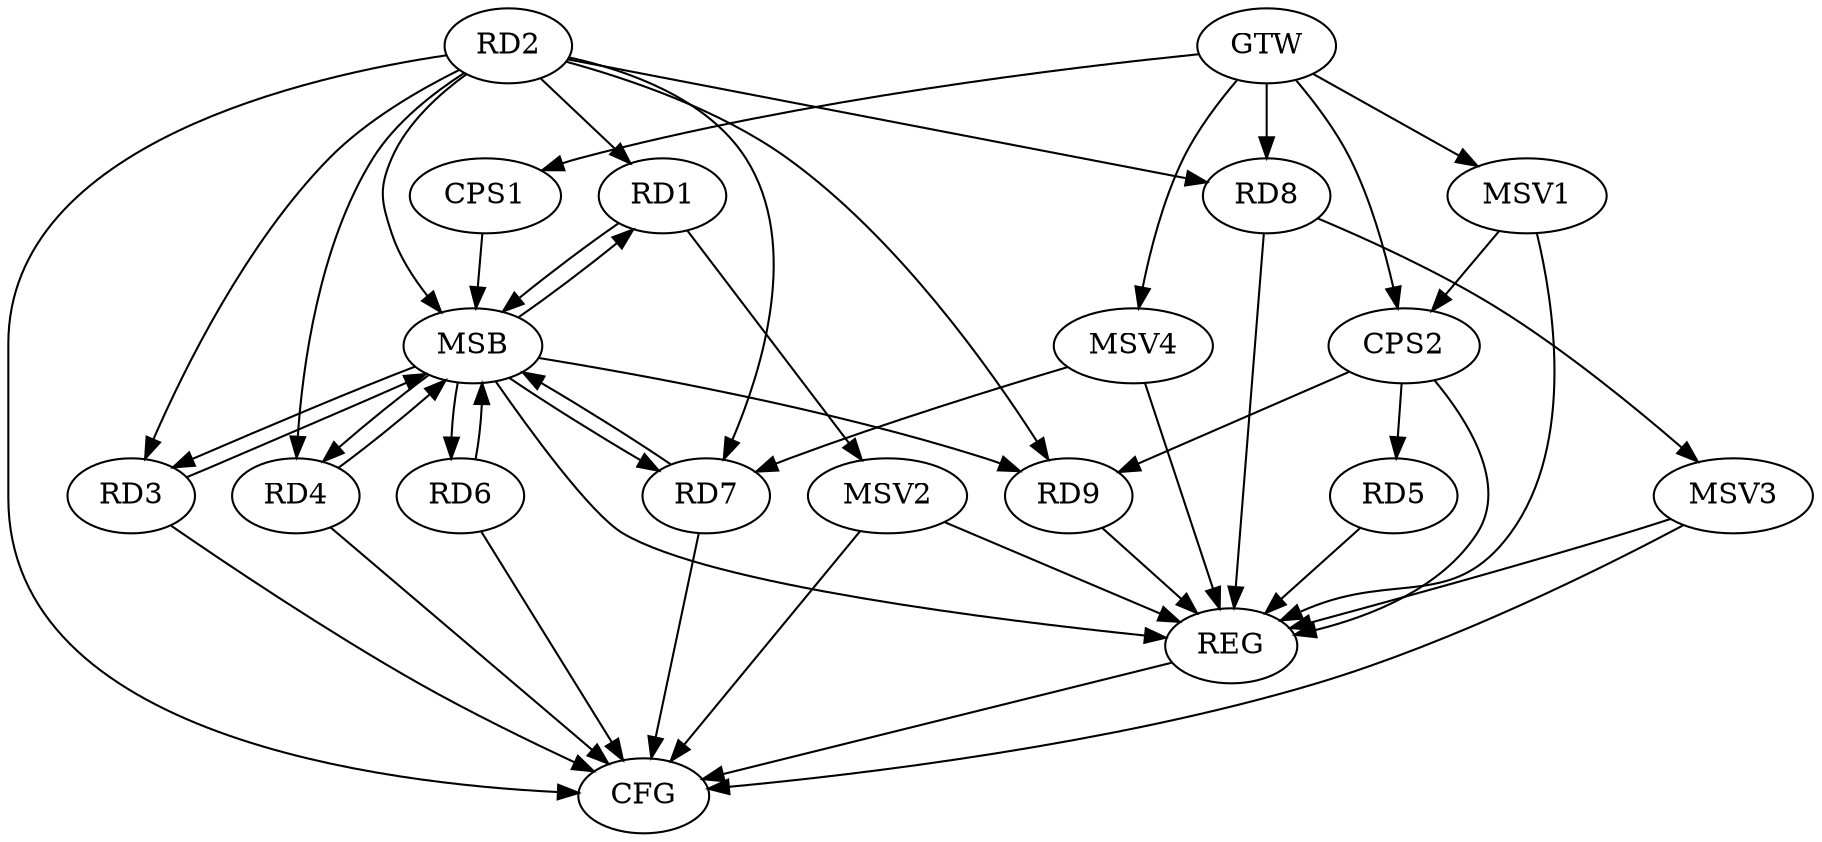 strict digraph G {
  RD1 [ label="RD1" ];
  RD2 [ label="RD2" ];
  RD3 [ label="RD3" ];
  RD4 [ label="RD4" ];
  RD5 [ label="RD5" ];
  RD6 [ label="RD6" ];
  RD7 [ label="RD7" ];
  RD8 [ label="RD8" ];
  RD9 [ label="RD9" ];
  CPS1 [ label="CPS1" ];
  CPS2 [ label="CPS2" ];
  GTW [ label="GTW" ];
  REG [ label="REG" ];
  MSB [ label="MSB" ];
  CFG [ label="CFG" ];
  MSV1 [ label="MSV1" ];
  MSV2 [ label="MSV2" ];
  MSV3 [ label="MSV3" ];
  MSV4 [ label="MSV4" ];
  CPS2 -> RD5;
  CPS2 -> RD9;
  GTW -> RD8;
  GTW -> CPS1;
  GTW -> CPS2;
  RD5 -> REG;
  RD8 -> REG;
  RD9 -> REG;
  CPS2 -> REG;
  RD1 -> MSB;
  MSB -> REG;
  RD2 -> MSB;
  MSB -> RD1;
  MSB -> RD6;
  MSB -> RD7;
  RD3 -> MSB;
  RD4 -> MSB;
  RD6 -> MSB;
  MSB -> RD9;
  RD7 -> MSB;
  MSB -> RD3;
  CPS1 -> MSB;
  MSB -> RD4;
  RD3 -> CFG;
  RD6 -> CFG;
  RD4 -> CFG;
  RD7 -> CFG;
  REG -> CFG;
  RD2 -> CFG;
  RD2 -> RD4;
  RD2 -> RD9;
  RD2 -> RD1;
  RD2 -> RD8;
  RD2 -> RD7;
  RD2 -> RD3;
  MSV1 -> CPS2;
  GTW -> MSV1;
  MSV1 -> REG;
  RD1 -> MSV2;
  MSV2 -> REG;
  MSV2 -> CFG;
  RD8 -> MSV3;
  MSV3 -> REG;
  MSV3 -> CFG;
  MSV4 -> RD7;
  GTW -> MSV4;
  MSV4 -> REG;
}
